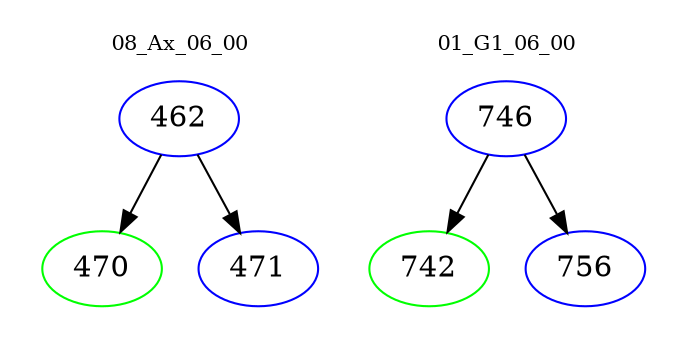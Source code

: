 digraph{
subgraph cluster_0 {
color = white
label = "08_Ax_06_00";
fontsize=10;
T0_462 [label="462", color="blue"]
T0_462 -> T0_470 [color="black"]
T0_470 [label="470", color="green"]
T0_462 -> T0_471 [color="black"]
T0_471 [label="471", color="blue"]
}
subgraph cluster_1 {
color = white
label = "01_G1_06_00";
fontsize=10;
T1_746 [label="746", color="blue"]
T1_746 -> T1_742 [color="black"]
T1_742 [label="742", color="green"]
T1_746 -> T1_756 [color="black"]
T1_756 [label="756", color="blue"]
}
}
